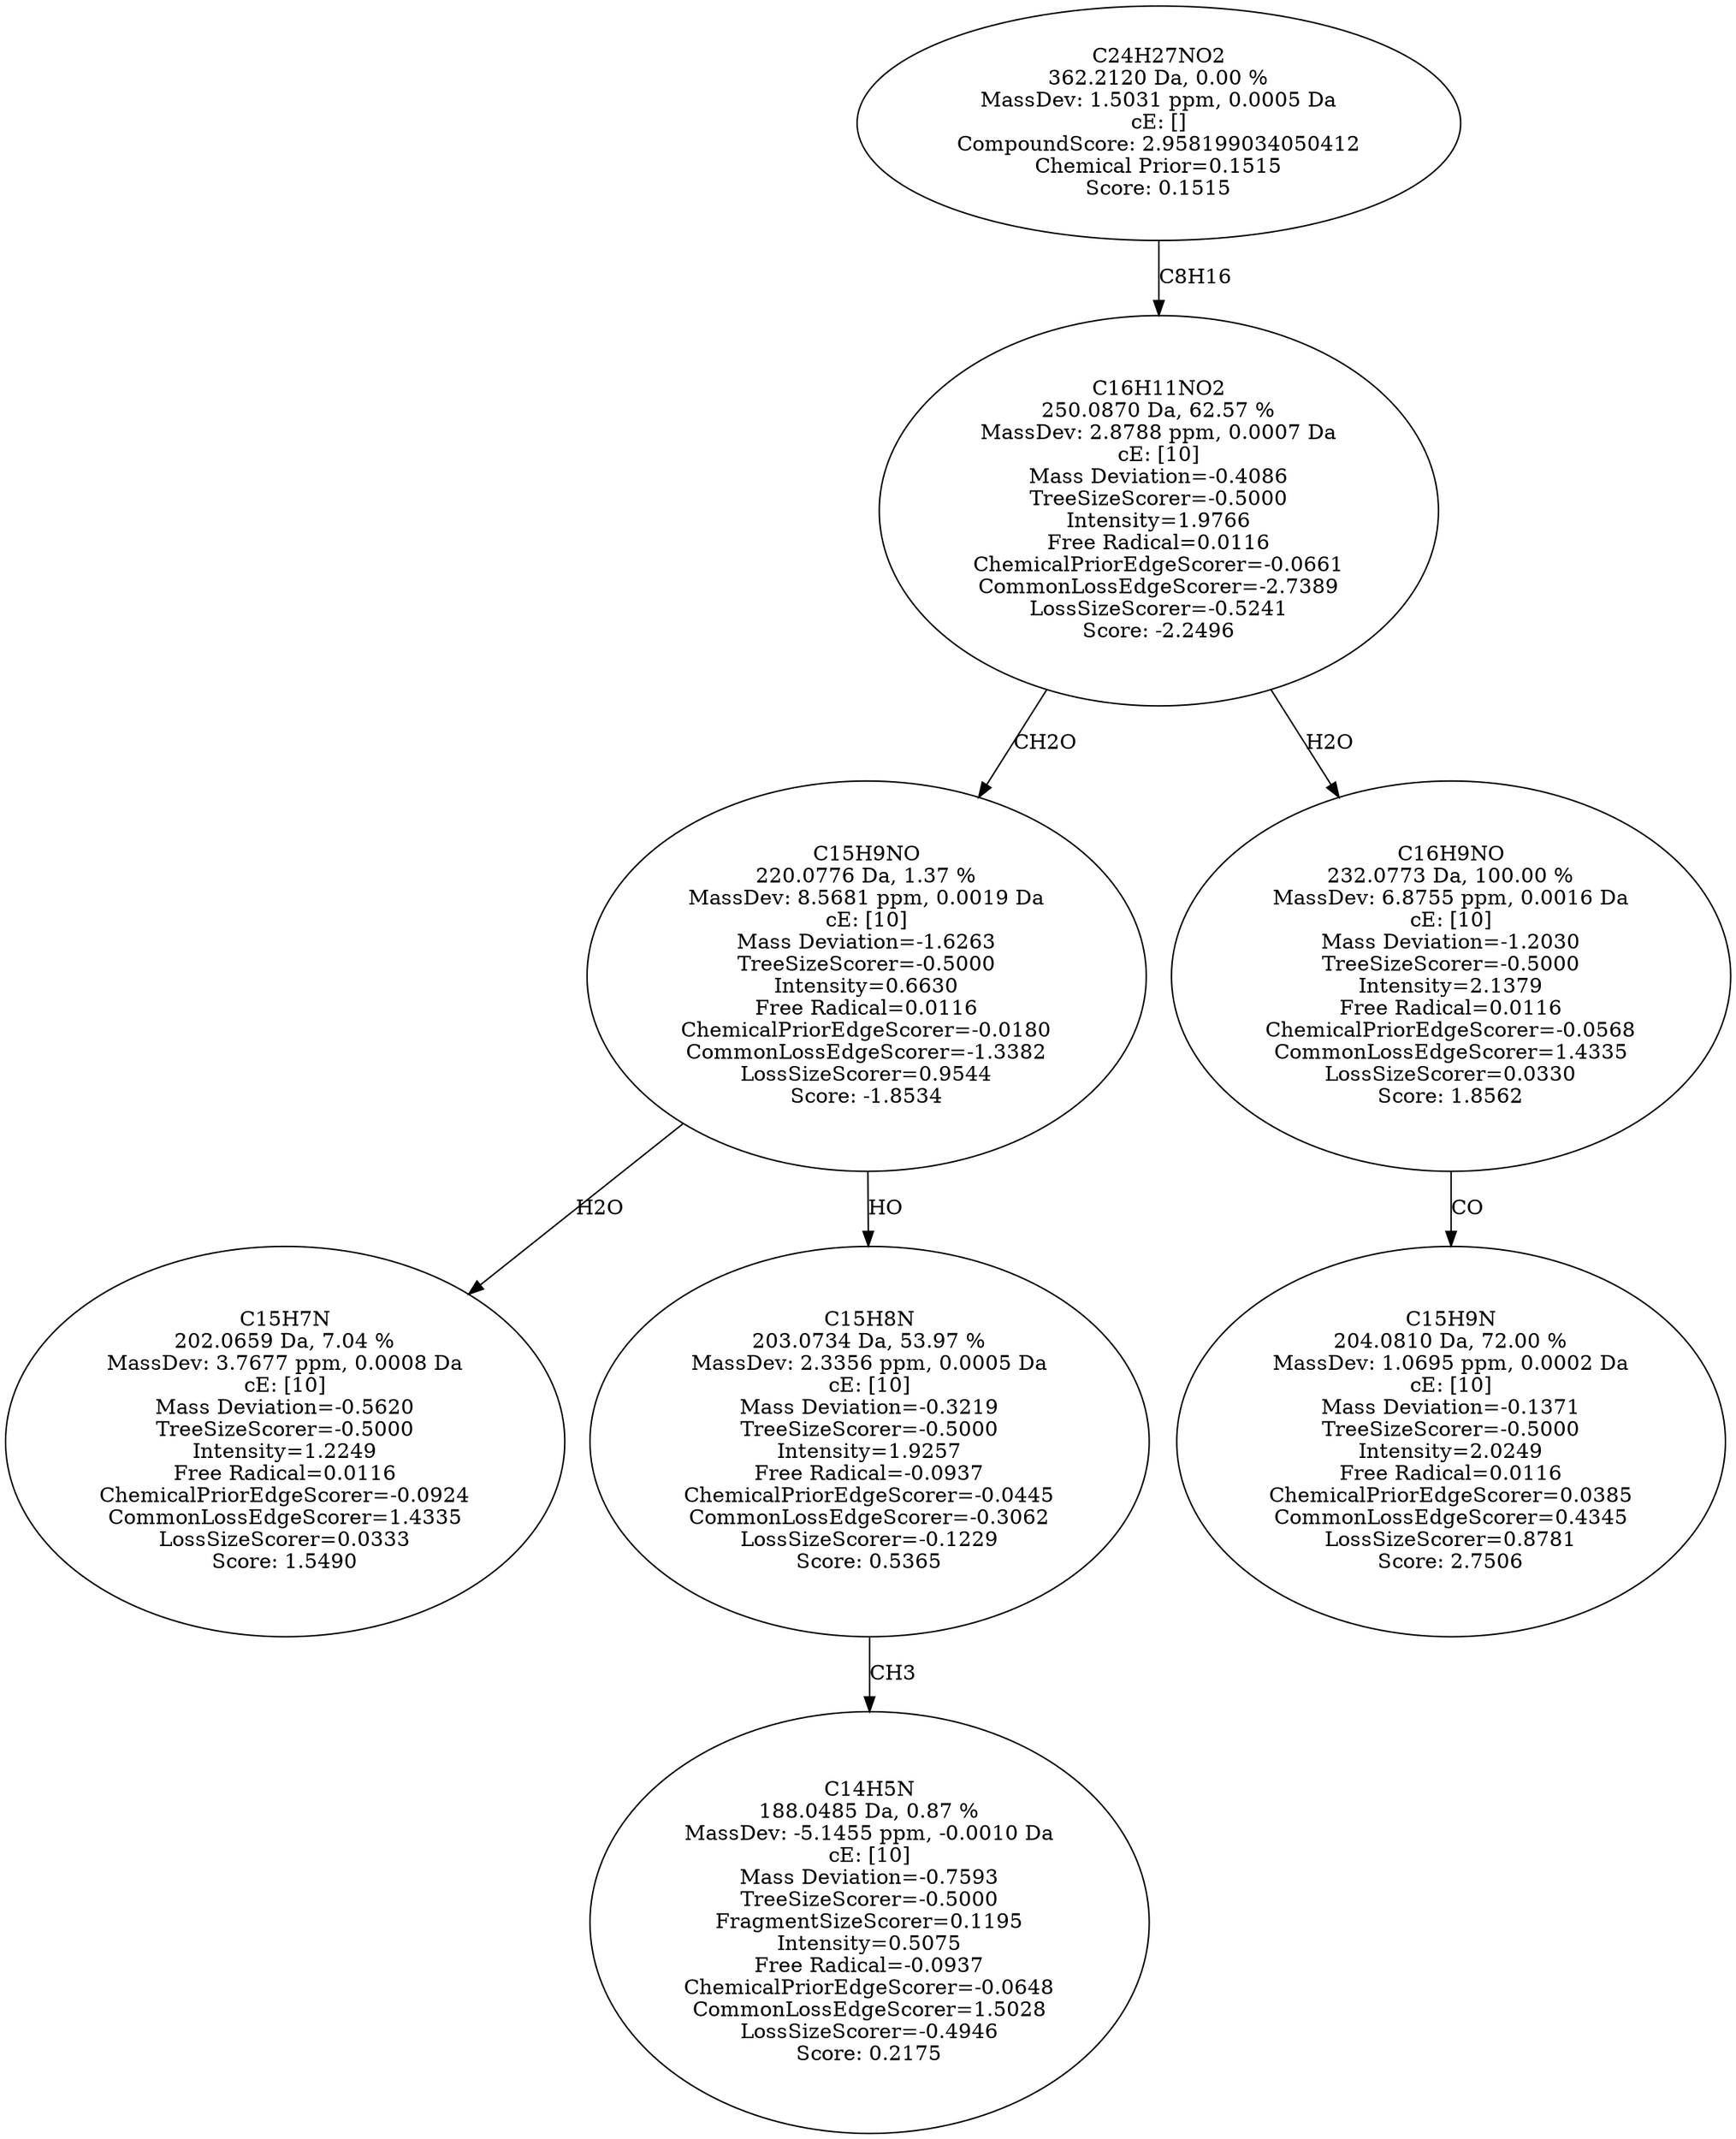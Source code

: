 strict digraph {
v1 [label="C15H7N\n202.0659 Da, 7.04 %\nMassDev: 3.7677 ppm, 0.0008 Da\ncE: [10]\nMass Deviation=-0.5620\nTreeSizeScorer=-0.5000\nIntensity=1.2249\nFree Radical=0.0116\nChemicalPriorEdgeScorer=-0.0924\nCommonLossEdgeScorer=1.4335\nLossSizeScorer=0.0333\nScore: 1.5490"];
v2 [label="C14H5N\n188.0485 Da, 0.87 %\nMassDev: -5.1455 ppm, -0.0010 Da\ncE: [10]\nMass Deviation=-0.7593\nTreeSizeScorer=-0.5000\nFragmentSizeScorer=0.1195\nIntensity=0.5075\nFree Radical=-0.0937\nChemicalPriorEdgeScorer=-0.0648\nCommonLossEdgeScorer=1.5028\nLossSizeScorer=-0.4946\nScore: 0.2175"];
v3 [label="C15H8N\n203.0734 Da, 53.97 %\nMassDev: 2.3356 ppm, 0.0005 Da\ncE: [10]\nMass Deviation=-0.3219\nTreeSizeScorer=-0.5000\nIntensity=1.9257\nFree Radical=-0.0937\nChemicalPriorEdgeScorer=-0.0445\nCommonLossEdgeScorer=-0.3062\nLossSizeScorer=-0.1229\nScore: 0.5365"];
v4 [label="C15H9NO\n220.0776 Da, 1.37 %\nMassDev: 8.5681 ppm, 0.0019 Da\ncE: [10]\nMass Deviation=-1.6263\nTreeSizeScorer=-0.5000\nIntensity=0.6630\nFree Radical=0.0116\nChemicalPriorEdgeScorer=-0.0180\nCommonLossEdgeScorer=-1.3382\nLossSizeScorer=0.9544\nScore: -1.8534"];
v5 [label="C15H9N\n204.0810 Da, 72.00 %\nMassDev: 1.0695 ppm, 0.0002 Da\ncE: [10]\nMass Deviation=-0.1371\nTreeSizeScorer=-0.5000\nIntensity=2.0249\nFree Radical=0.0116\nChemicalPriorEdgeScorer=0.0385\nCommonLossEdgeScorer=0.4345\nLossSizeScorer=0.8781\nScore: 2.7506"];
v6 [label="C16H9NO\n232.0773 Da, 100.00 %\nMassDev: 6.8755 ppm, 0.0016 Da\ncE: [10]\nMass Deviation=-1.2030\nTreeSizeScorer=-0.5000\nIntensity=2.1379\nFree Radical=0.0116\nChemicalPriorEdgeScorer=-0.0568\nCommonLossEdgeScorer=1.4335\nLossSizeScorer=0.0330\nScore: 1.8562"];
v7 [label="C16H11NO2\n250.0870 Da, 62.57 %\nMassDev: 2.8788 ppm, 0.0007 Da\ncE: [10]\nMass Deviation=-0.4086\nTreeSizeScorer=-0.5000\nIntensity=1.9766\nFree Radical=0.0116\nChemicalPriorEdgeScorer=-0.0661\nCommonLossEdgeScorer=-2.7389\nLossSizeScorer=-0.5241\nScore: -2.2496"];
v8 [label="C24H27NO2\n362.2120 Da, 0.00 %\nMassDev: 1.5031 ppm, 0.0005 Da\ncE: []\nCompoundScore: 2.958199034050412\nChemical Prior=0.1515\nScore: 0.1515"];
v4 -> v1 [label="H2O"];
v3 -> v2 [label="CH3"];
v4 -> v3 [label="HO"];
v7 -> v4 [label="CH2O"];
v6 -> v5 [label="CO"];
v7 -> v6 [label="H2O"];
v8 -> v7 [label="C8H16"];
}